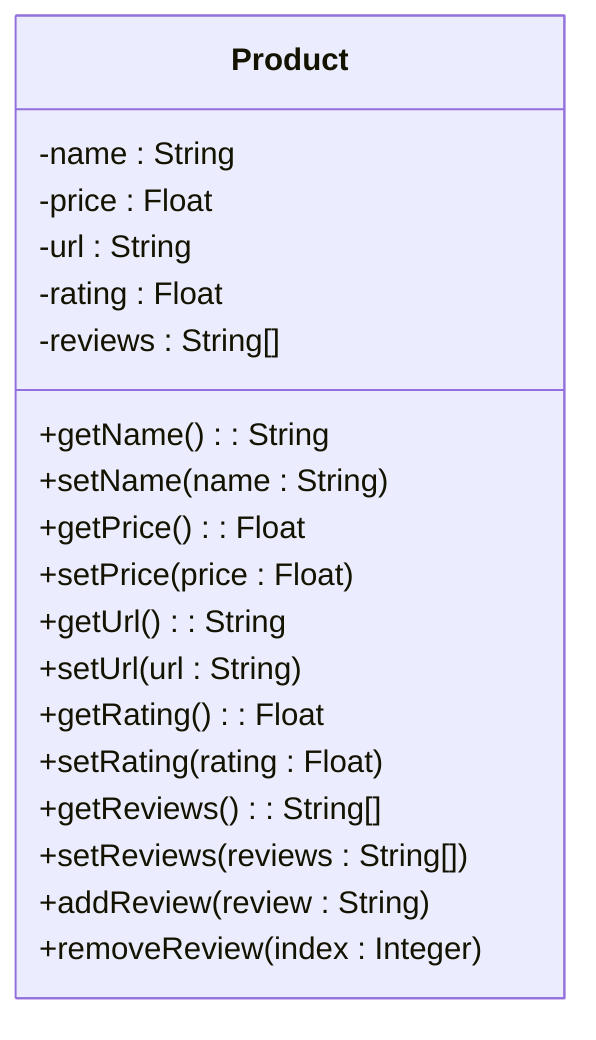 classDiagram
    class Product {
        -name : String
        -price : Float
        -url : String
        -rating : Float
        -reviews : String[]

        +getName() : String
        +setName(name : String)
        +getPrice() : Float
        +setPrice(price : Float)
        +getUrl() : String
        +setUrl(url : String)
        +getRating() : Float
        +setRating(rating : Float)
        +getReviews() : String[]
        +setReviews(reviews : String[])
        +addReview(review : String)
        +removeReview(index : Integer)
    }